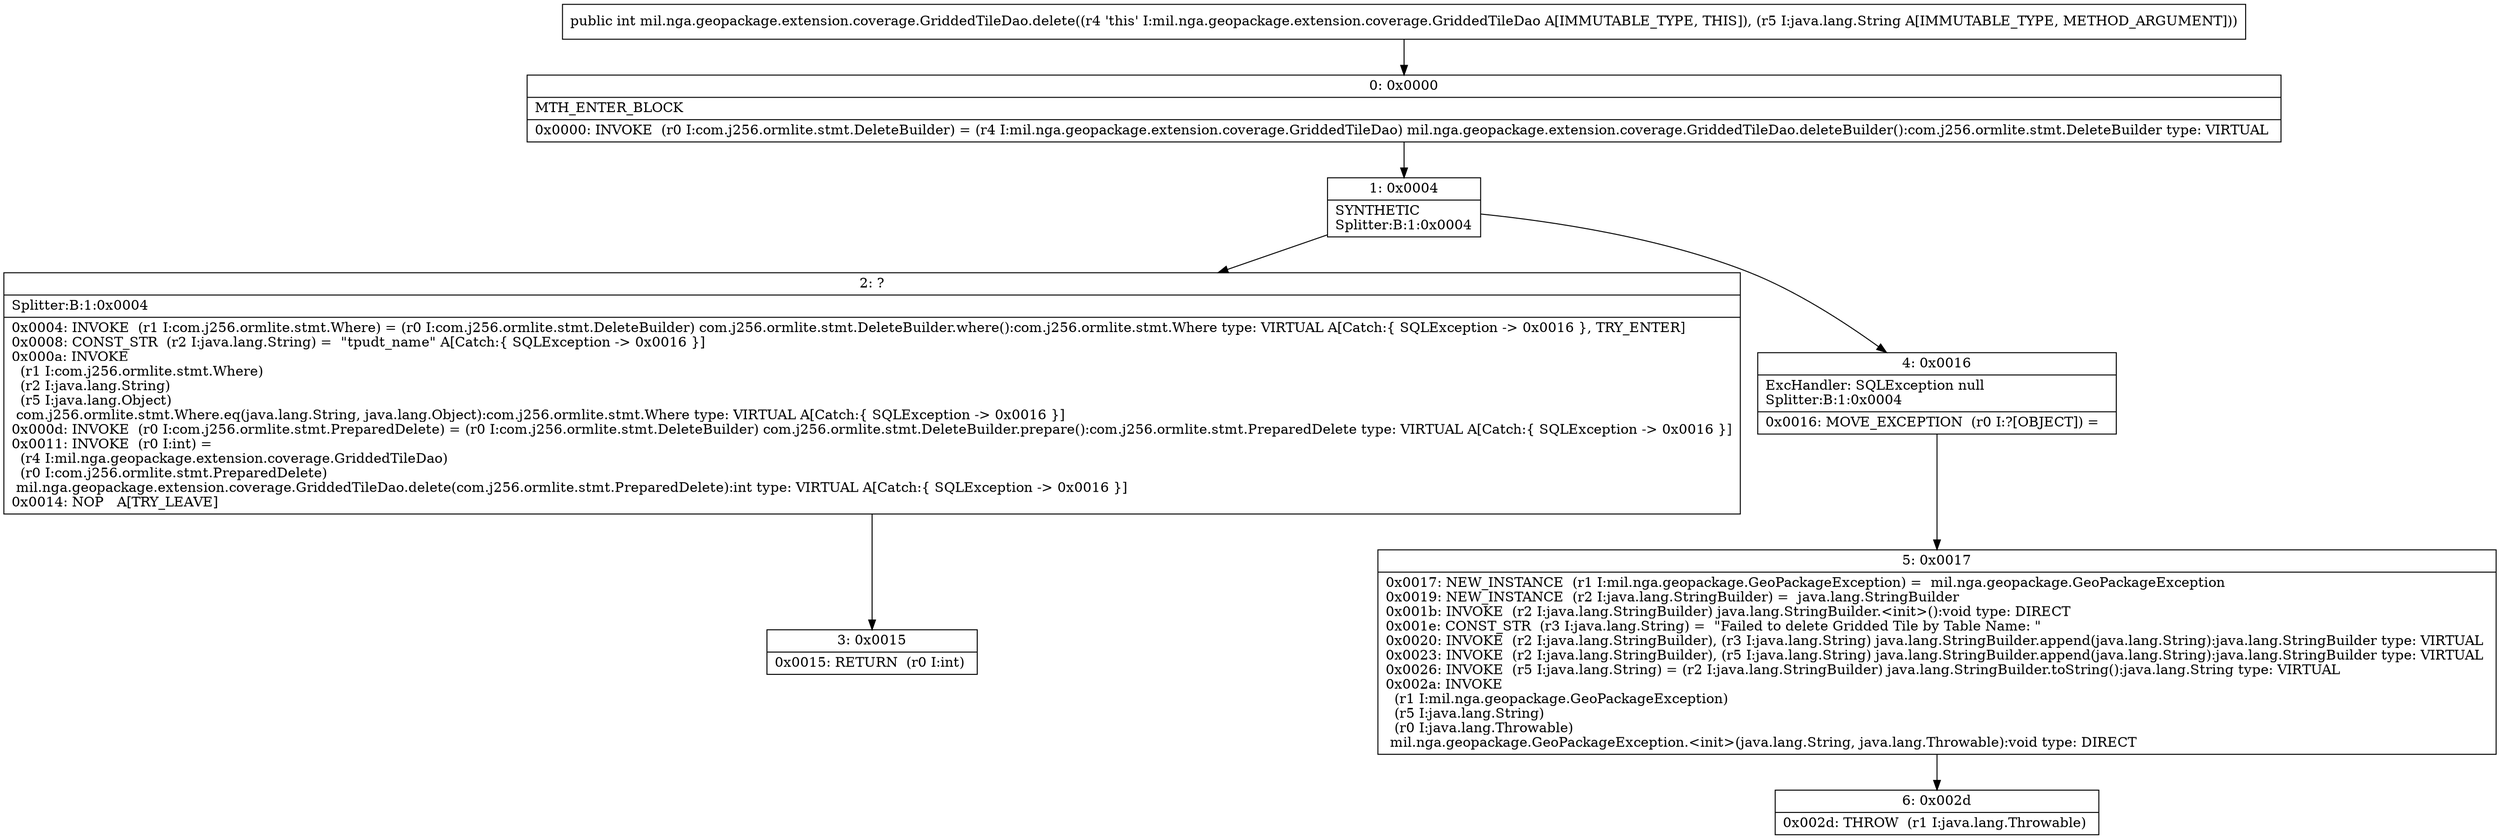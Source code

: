 digraph "CFG formil.nga.geopackage.extension.coverage.GriddedTileDao.delete(Ljava\/lang\/String;)I" {
Node_0 [shape=record,label="{0\:\ 0x0000|MTH_ENTER_BLOCK\l|0x0000: INVOKE  (r0 I:com.j256.ormlite.stmt.DeleteBuilder) = (r4 I:mil.nga.geopackage.extension.coverage.GriddedTileDao) mil.nga.geopackage.extension.coverage.GriddedTileDao.deleteBuilder():com.j256.ormlite.stmt.DeleteBuilder type: VIRTUAL \l}"];
Node_1 [shape=record,label="{1\:\ 0x0004|SYNTHETIC\lSplitter:B:1:0x0004\l}"];
Node_2 [shape=record,label="{2\:\ ?|Splitter:B:1:0x0004\l|0x0004: INVOKE  (r1 I:com.j256.ormlite.stmt.Where) = (r0 I:com.j256.ormlite.stmt.DeleteBuilder) com.j256.ormlite.stmt.DeleteBuilder.where():com.j256.ormlite.stmt.Where type: VIRTUAL A[Catch:\{ SQLException \-\> 0x0016 \}, TRY_ENTER]\l0x0008: CONST_STR  (r2 I:java.lang.String) =  \"tpudt_name\" A[Catch:\{ SQLException \-\> 0x0016 \}]\l0x000a: INVOKE  \l  (r1 I:com.j256.ormlite.stmt.Where)\l  (r2 I:java.lang.String)\l  (r5 I:java.lang.Object)\l com.j256.ormlite.stmt.Where.eq(java.lang.String, java.lang.Object):com.j256.ormlite.stmt.Where type: VIRTUAL A[Catch:\{ SQLException \-\> 0x0016 \}]\l0x000d: INVOKE  (r0 I:com.j256.ormlite.stmt.PreparedDelete) = (r0 I:com.j256.ormlite.stmt.DeleteBuilder) com.j256.ormlite.stmt.DeleteBuilder.prepare():com.j256.ormlite.stmt.PreparedDelete type: VIRTUAL A[Catch:\{ SQLException \-\> 0x0016 \}]\l0x0011: INVOKE  (r0 I:int) = \l  (r4 I:mil.nga.geopackage.extension.coverage.GriddedTileDao)\l  (r0 I:com.j256.ormlite.stmt.PreparedDelete)\l mil.nga.geopackage.extension.coverage.GriddedTileDao.delete(com.j256.ormlite.stmt.PreparedDelete):int type: VIRTUAL A[Catch:\{ SQLException \-\> 0x0016 \}]\l0x0014: NOP   A[TRY_LEAVE]\l}"];
Node_3 [shape=record,label="{3\:\ 0x0015|0x0015: RETURN  (r0 I:int) \l}"];
Node_4 [shape=record,label="{4\:\ 0x0016|ExcHandler: SQLException null\lSplitter:B:1:0x0004\l|0x0016: MOVE_EXCEPTION  (r0 I:?[OBJECT]) =  \l}"];
Node_5 [shape=record,label="{5\:\ 0x0017|0x0017: NEW_INSTANCE  (r1 I:mil.nga.geopackage.GeoPackageException) =  mil.nga.geopackage.GeoPackageException \l0x0019: NEW_INSTANCE  (r2 I:java.lang.StringBuilder) =  java.lang.StringBuilder \l0x001b: INVOKE  (r2 I:java.lang.StringBuilder) java.lang.StringBuilder.\<init\>():void type: DIRECT \l0x001e: CONST_STR  (r3 I:java.lang.String) =  \"Failed to delete Gridded Tile by Table Name: \" \l0x0020: INVOKE  (r2 I:java.lang.StringBuilder), (r3 I:java.lang.String) java.lang.StringBuilder.append(java.lang.String):java.lang.StringBuilder type: VIRTUAL \l0x0023: INVOKE  (r2 I:java.lang.StringBuilder), (r5 I:java.lang.String) java.lang.StringBuilder.append(java.lang.String):java.lang.StringBuilder type: VIRTUAL \l0x0026: INVOKE  (r5 I:java.lang.String) = (r2 I:java.lang.StringBuilder) java.lang.StringBuilder.toString():java.lang.String type: VIRTUAL \l0x002a: INVOKE  \l  (r1 I:mil.nga.geopackage.GeoPackageException)\l  (r5 I:java.lang.String)\l  (r0 I:java.lang.Throwable)\l mil.nga.geopackage.GeoPackageException.\<init\>(java.lang.String, java.lang.Throwable):void type: DIRECT \l}"];
Node_6 [shape=record,label="{6\:\ 0x002d|0x002d: THROW  (r1 I:java.lang.Throwable) \l}"];
MethodNode[shape=record,label="{public int mil.nga.geopackage.extension.coverage.GriddedTileDao.delete((r4 'this' I:mil.nga.geopackage.extension.coverage.GriddedTileDao A[IMMUTABLE_TYPE, THIS]), (r5 I:java.lang.String A[IMMUTABLE_TYPE, METHOD_ARGUMENT])) }"];
MethodNode -> Node_0;
Node_0 -> Node_1;
Node_1 -> Node_2;
Node_1 -> Node_4;
Node_2 -> Node_3;
Node_4 -> Node_5;
Node_5 -> Node_6;
}

